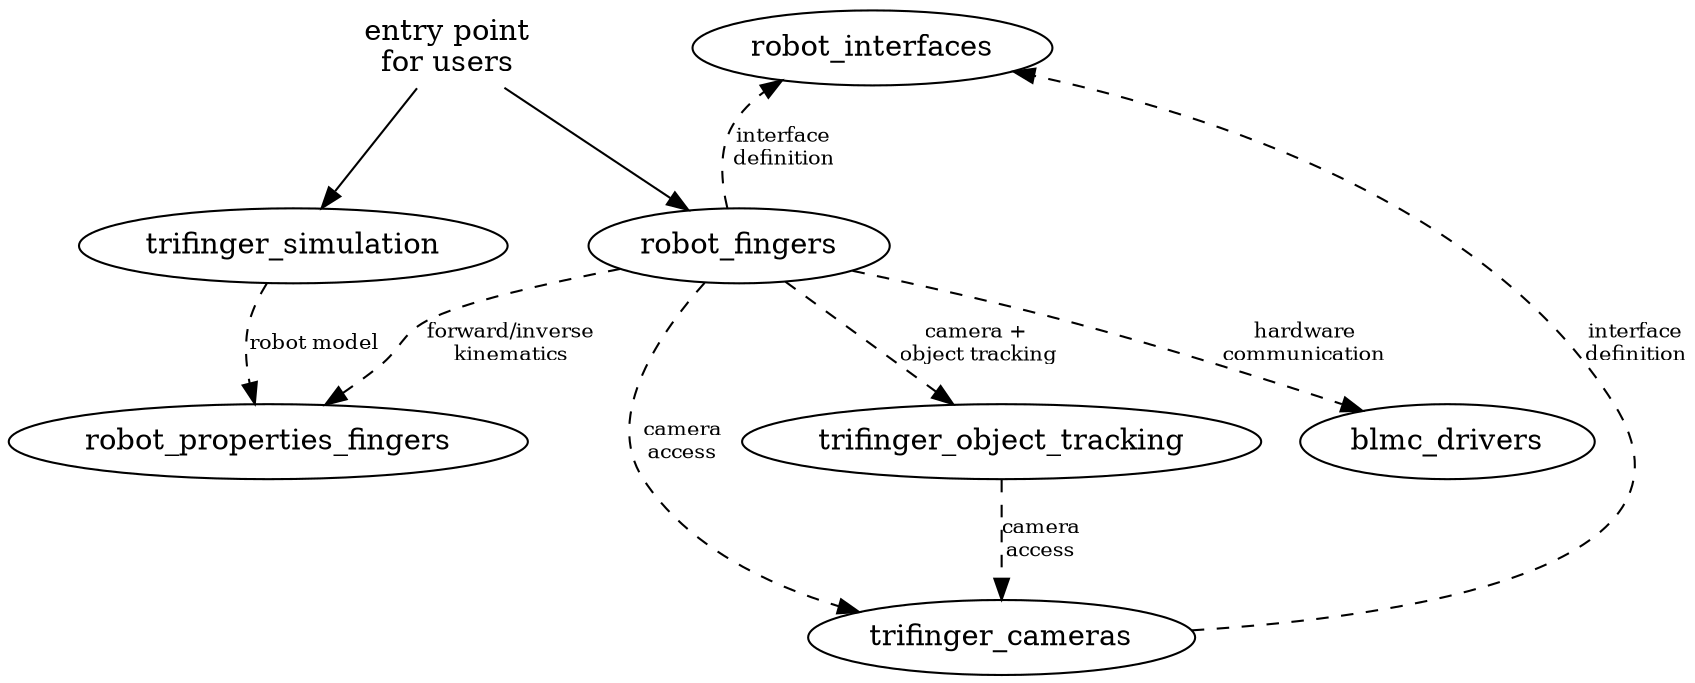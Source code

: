 # to view while editing, use `dot -Tpng package_relationship.dot | display`
digraph PACKAGES {
    edge [style=dashed fontsize=10];

    # invisible edge to make the robot_interfaces node appear on top
    robot_interfaces -> robot_fingers [style=invis];

    entry [label="entry point\nfor users" shape=none];

    entry -> robot_fingers [style=solid];
    entry -> trifinger_simulation [style=solid];
    robot_fingers -> robot_interfaces [label="interface\ndefinition"];
    robot_fingers -> blmc_drivers [label="hardware\ncommunication"];
    robot_fingers -> trifinger_cameras [label="camera\naccess"];
    robot_fingers -> trifinger_object_tracking [label="camera + \nobject tracking"];
    robot_fingers -> robot_properties_fingers [label="forward/inverse\nkinematics"];
    trifinger_cameras -> robot_interfaces [label="interface\ndefinition"];

    # only for some example scripts, so not really worth adding here
    #trifinger_object_tracking -> robot_properties_fingers [label="forward/inverse\nkinematics"];

    trifinger_object_tracking -> trifinger_cameras [label="camera\naccess"];
    trifinger_simulation -> robot_properties_fingers [label="robot model"];
}
